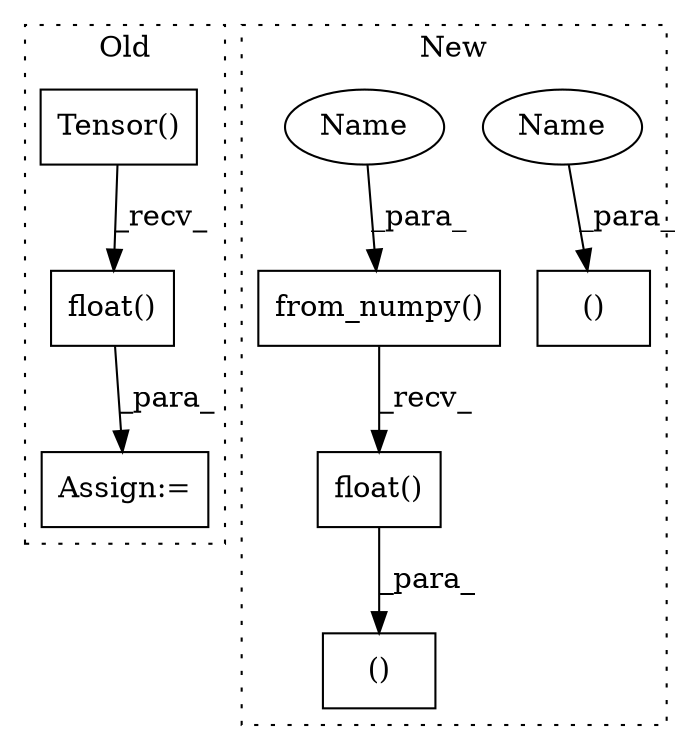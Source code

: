 digraph G {
subgraph cluster0 {
1 [label="Tensor()" a="75" s="5134,5153" l="13,1" shape="box"];
4 [label="Assign:=" a="68" s="5131" l="3" shape="box"];
6 [label="float()" a="75" s="5134" l="28" shape="box"];
label = "Old";
style="dotted";
}
subgraph cluster1 {
2 [label="float()" a="75" s="5130" l="32" shape="box"];
3 [label="from_numpy()" a="75" s="5130,5153" l="17,1" shape="box"];
5 [label="()" a="54" s="5128" l="34" shape="box"];
7 [label="()" a="54" s="5084" l="8" shape="box"];
8 [label="Name" a="87" s="5086" l="6" shape="ellipse"];
9 [label="Name" a="87" s="5147" l="6" shape="ellipse"];
label = "New";
style="dotted";
}
1 -> 6 [label="_recv_"];
2 -> 5 [label="_para_"];
3 -> 2 [label="_recv_"];
6 -> 4 [label="_para_"];
8 -> 7 [label="_para_"];
9 -> 3 [label="_para_"];
}